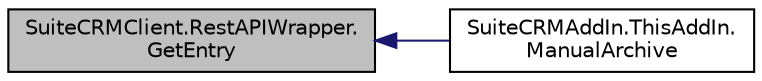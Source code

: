 digraph "SuiteCRMClient.RestAPIWrapper.GetEntry"
{
  edge [fontname="Helvetica",fontsize="10",labelfontname="Helvetica",labelfontsize="10"];
  node [fontname="Helvetica",fontsize="10",shape=record];
  rankdir="LR";
  Node77 [label="SuiteCRMClient.RestAPIWrapper.\lGetEntry",height=0.2,width=0.4,color="black", fillcolor="grey75", style="filled", fontcolor="black"];
  Node77 -> Node78 [dir="back",color="midnightblue",fontsize="10",style="solid",fontname="Helvetica"];
  Node78 [label="SuiteCRMAddIn.ThisAddIn.\lManualArchive",height=0.2,width=0.4,color="black", fillcolor="white", style="filled",URL="$class_suite_c_r_m_add_in_1_1_this_add_in.html#a3d3136423943e3e4f71d3ea2b1062147"];
}
